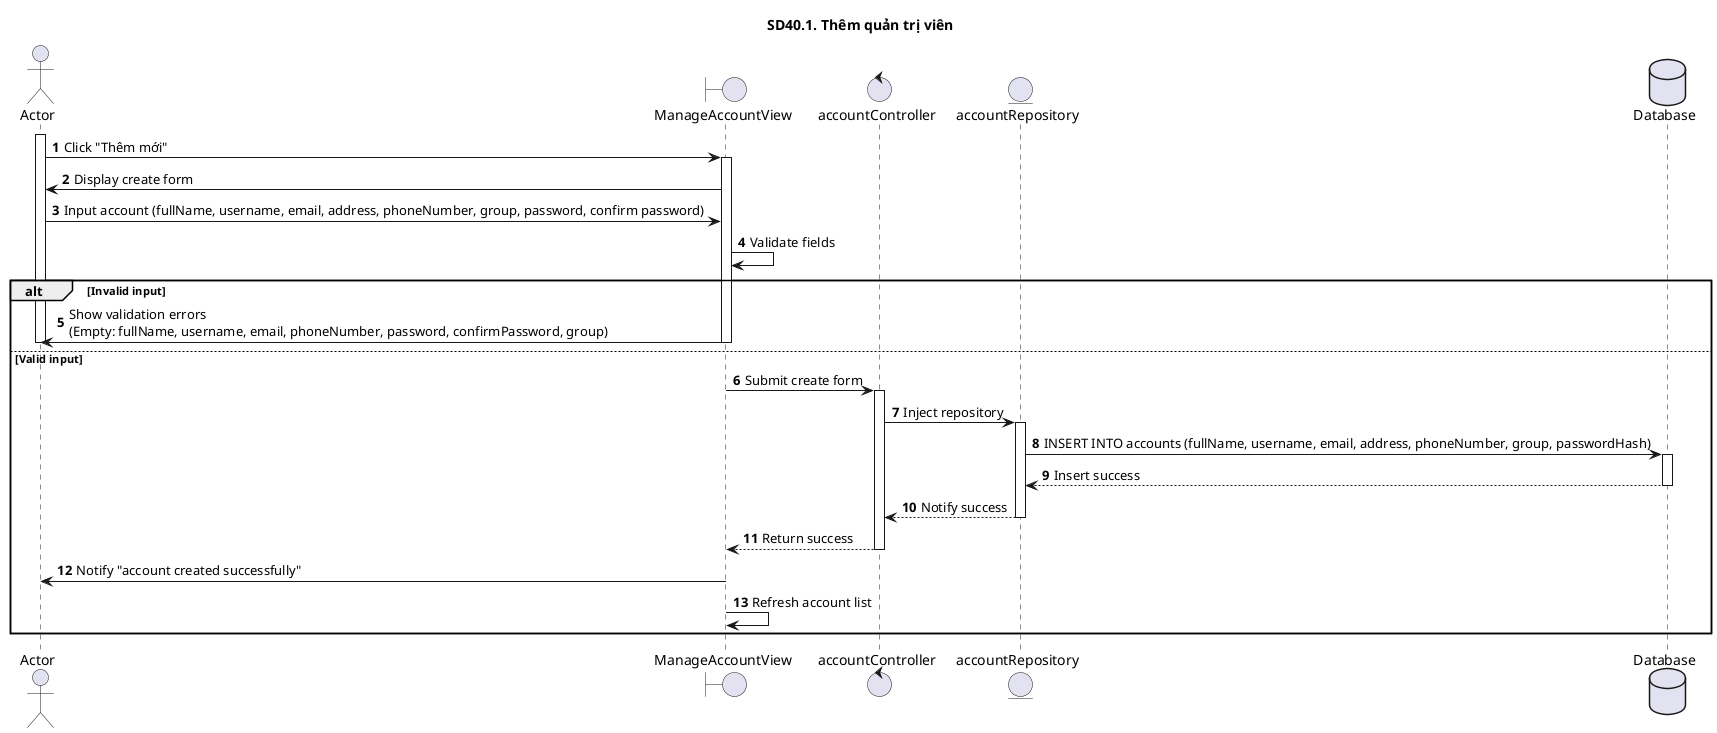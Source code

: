 @startuml SQ
autonumber
title SD40.1. Thêm quản trị viên

actor "Actor" as actor
boundary "ManageAccountView" as manageView
control "accountController" as controller
entity "accountRepository" as model
database "Database" as database

activate actor
actor -> manageView : Click "Thêm mới"
activate manageView

manageView -> actor : Display create form
actor -> manageView : Input account (fullName, username, email, address, phoneNumber, group, password, confirm password)

manageView -> manageView : Validate fields
alt Invalid input
    manageView -> actor : Show validation errors\n(Empty: fullName, username, email, phoneNumber, password, confirmPassword, group)
    deactivate manageView
    deactivate actor
else Valid input
    manageView -> controller : Submit create form
    activate controller

    controller -> model : Inject repository
    activate model

    model -> database : INSERT INTO accounts (fullName, username, email, address, phoneNumber, group, passwordHash)
    activate database
    database --> model : Insert success
    deactivate database

    model --> controller : Notify success
    deactivate model

    controller --> manageView : Return success
    deactivate controller

    manageView -> actor : Notify "account created successfully"
    manageView -> manageView : Refresh account list
end

deactivate manageView
deactivate actor
@enduml
